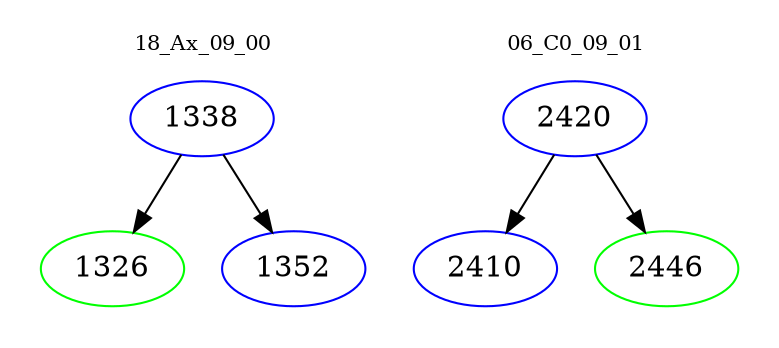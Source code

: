 digraph{
subgraph cluster_0 {
color = white
label = "18_Ax_09_00";
fontsize=10;
T0_1338 [label="1338", color="blue"]
T0_1338 -> T0_1326 [color="black"]
T0_1326 [label="1326", color="green"]
T0_1338 -> T0_1352 [color="black"]
T0_1352 [label="1352", color="blue"]
}
subgraph cluster_1 {
color = white
label = "06_C0_09_01";
fontsize=10;
T1_2420 [label="2420", color="blue"]
T1_2420 -> T1_2410 [color="black"]
T1_2410 [label="2410", color="blue"]
T1_2420 -> T1_2446 [color="black"]
T1_2446 [label="2446", color="green"]
}
}
